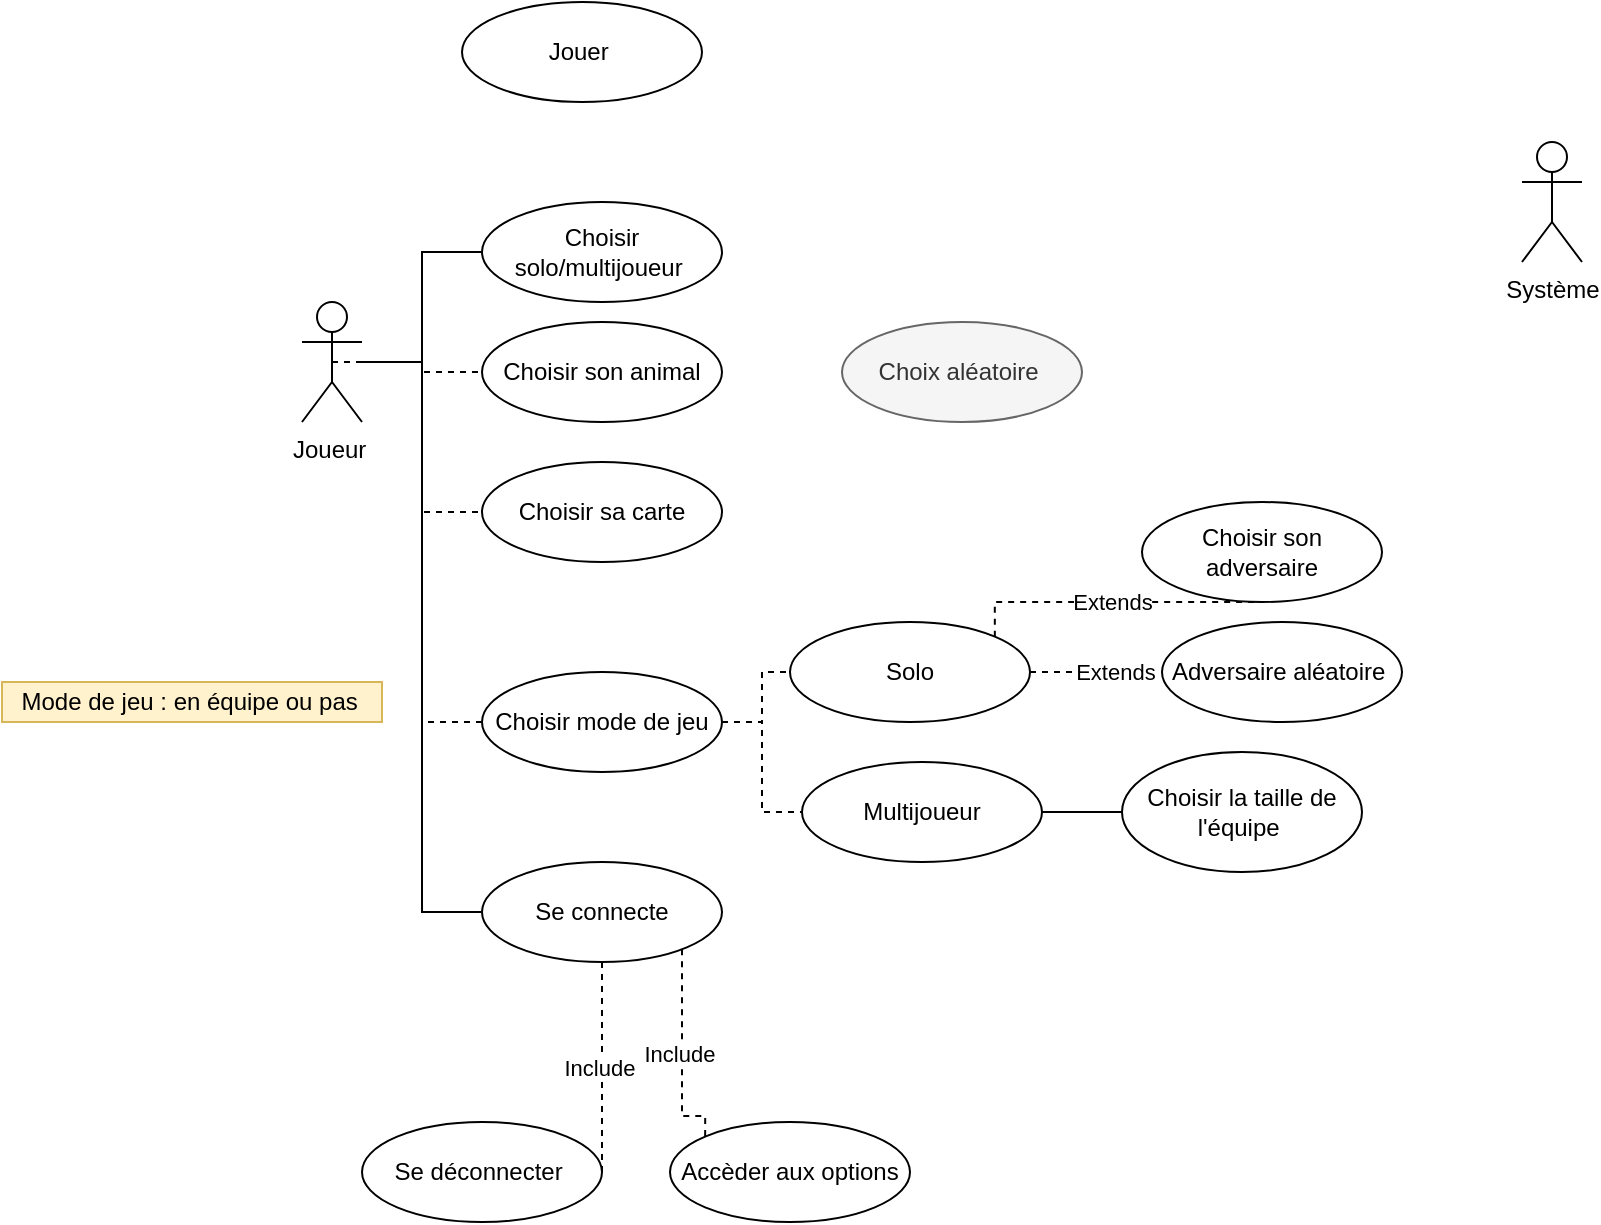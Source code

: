 <mxfile version="15.7.4" type="github">
  <diagram id="6MGdmcKs9yKgFIxDK5bO" name="Page-1">
    <mxGraphModel dx="1848" dy="567" grid="1" gridSize="10" guides="1" tooltips="1" connect="1" arrows="1" fold="1" page="1" pageScale="1" pageWidth="827" pageHeight="1169" math="0" shadow="0">
      <root>
        <mxCell id="0" />
        <mxCell id="1" parent="0" />
        <mxCell id="8IUe3LPVnhSWRVFbozZq-3" style="edgeStyle=orthogonalEdgeStyle;rounded=0;orthogonalLoop=1;jettySize=auto;html=1;endArrow=none;endFill=0;entryX=0;entryY=0.5;entryDx=0;entryDy=0;" edge="1" parent="1" source="8IUe3LPVnhSWRVFbozZq-1" target="8IUe3LPVnhSWRVFbozZq-4">
          <mxGeometry relative="1" as="geometry">
            <mxPoint x="210" y="380" as="targetPoint" />
          </mxGeometry>
        </mxCell>
        <mxCell id="8IUe3LPVnhSWRVFbozZq-36" style="edgeStyle=orthogonalEdgeStyle;rounded=0;orthogonalLoop=1;jettySize=auto;html=1;exitX=0.5;exitY=0.5;exitDx=0;exitDy=0;exitPerimeter=0;dashed=1;startArrow=none;startFill=0;endArrow=none;endFill=0;" edge="1" parent="1" source="8IUe3LPVnhSWRVFbozZq-1" target="8IUe3LPVnhSWRVFbozZq-8">
          <mxGeometry relative="1" as="geometry">
            <Array as="points">
              <mxPoint x="170" y="380" />
              <mxPoint x="170" y="560" />
            </Array>
          </mxGeometry>
        </mxCell>
        <mxCell id="8IUe3LPVnhSWRVFbozZq-37" style="edgeStyle=orthogonalEdgeStyle;rounded=0;orthogonalLoop=1;jettySize=auto;html=1;entryX=0;entryY=0.5;entryDx=0;entryDy=0;dashed=1;startArrow=none;startFill=0;endArrow=none;endFill=0;" edge="1" parent="1" source="8IUe3LPVnhSWRVFbozZq-1" target="8IUe3LPVnhSWRVFbozZq-24">
          <mxGeometry relative="1" as="geometry" />
        </mxCell>
        <mxCell id="8IUe3LPVnhSWRVFbozZq-1" value="Joueur&amp;nbsp;" style="shape=umlActor;verticalLabelPosition=bottom;verticalAlign=top;html=1;outlineConnect=0;" vertex="1" parent="1">
          <mxGeometry x="110" y="350" width="30" height="60" as="geometry" />
        </mxCell>
        <mxCell id="8IUe3LPVnhSWRVFbozZq-6" value="" style="edgeStyle=orthogonalEdgeStyle;rounded=0;orthogonalLoop=1;jettySize=auto;html=1;endArrow=none;endFill=0;" edge="1" parent="1" target="8IUe3LPVnhSWRVFbozZq-5">
          <mxGeometry relative="1" as="geometry">
            <mxPoint x="150" y="380" as="sourcePoint" />
            <Array as="points">
              <mxPoint x="170" y="380" />
              <mxPoint x="170" y="325" />
            </Array>
          </mxGeometry>
        </mxCell>
        <mxCell id="8IUe3LPVnhSWRVFbozZq-11" value="Include&amp;nbsp;" style="edgeStyle=orthogonalEdgeStyle;rounded=0;orthogonalLoop=1;jettySize=auto;html=1;endArrow=none;endFill=0;dashed=1;" edge="1" parent="1" source="8IUe3LPVnhSWRVFbozZq-4" target="8IUe3LPVnhSWRVFbozZq-10">
          <mxGeometry relative="1" as="geometry">
            <Array as="points">
              <mxPoint x="230" y="790" />
              <mxPoint x="190" y="790" />
            </Array>
          </mxGeometry>
        </mxCell>
        <mxCell id="8IUe3LPVnhSWRVFbozZq-12" value="Include&amp;nbsp;" style="edgeStyle=orthogonalEdgeStyle;rounded=0;orthogonalLoop=1;jettySize=auto;html=1;dashed=1;endArrow=none;endFill=0;entryX=0;entryY=0;entryDx=0;entryDy=0;" edge="1" parent="1" source="8IUe3LPVnhSWRVFbozZq-4" target="8IUe3LPVnhSWRVFbozZq-13">
          <mxGeometry relative="1" as="geometry">
            <mxPoint x="320" y="480" as="targetPoint" />
            <Array as="points">
              <mxPoint x="300" y="757" />
              <mxPoint x="311" y="757" />
            </Array>
          </mxGeometry>
        </mxCell>
        <mxCell id="8IUe3LPVnhSWRVFbozZq-4" value="Se connecte" style="ellipse;whiteSpace=wrap;html=1;" vertex="1" parent="1">
          <mxGeometry x="200" y="630" width="120" height="50" as="geometry" />
        </mxCell>
        <mxCell id="8IUe3LPVnhSWRVFbozZq-5" value="Choisir solo/multijoueur&amp;nbsp;" style="ellipse;whiteSpace=wrap;html=1;" vertex="1" parent="1">
          <mxGeometry x="200" y="300" width="120" height="50" as="geometry" />
        </mxCell>
        <mxCell id="8IUe3LPVnhSWRVFbozZq-7" value="Mode de jeu : en équipe ou pas&amp;nbsp;" style="text;html=1;align=center;verticalAlign=middle;resizable=0;points=[];autosize=1;strokeColor=#d6b656;fillColor=#fff2cc;" vertex="1" parent="1">
          <mxGeometry x="-40" y="540" width="190" height="20" as="geometry" />
        </mxCell>
        <mxCell id="8IUe3LPVnhSWRVFbozZq-34" style="edgeStyle=orthogonalEdgeStyle;rounded=0;orthogonalLoop=1;jettySize=auto;html=1;dashed=1;startArrow=none;startFill=0;endArrow=none;endFill=0;" edge="1" parent="1" source="8IUe3LPVnhSWRVFbozZq-8" target="8IUe3LPVnhSWRVFbozZq-14">
          <mxGeometry relative="1" as="geometry" />
        </mxCell>
        <mxCell id="8IUe3LPVnhSWRVFbozZq-35" style="edgeStyle=orthogonalEdgeStyle;rounded=0;orthogonalLoop=1;jettySize=auto;html=1;dashed=1;startArrow=none;startFill=0;endArrow=none;endFill=0;" edge="1" parent="1" source="8IUe3LPVnhSWRVFbozZq-8" target="8IUe3LPVnhSWRVFbozZq-18">
          <mxGeometry relative="1" as="geometry" />
        </mxCell>
        <mxCell id="8IUe3LPVnhSWRVFbozZq-8" value="Choisir mode de jeu" style="ellipse;whiteSpace=wrap;html=1;" vertex="1" parent="1">
          <mxGeometry x="200" y="535" width="120" height="50" as="geometry" />
        </mxCell>
        <mxCell id="8IUe3LPVnhSWRVFbozZq-10" value="Se déconnecter&amp;nbsp;" style="ellipse;whiteSpace=wrap;html=1;" vertex="1" parent="1">
          <mxGeometry x="140" y="760" width="120" height="50" as="geometry" />
        </mxCell>
        <mxCell id="8IUe3LPVnhSWRVFbozZq-13" value="Accèder aux options" style="ellipse;whiteSpace=wrap;html=1;" vertex="1" parent="1">
          <mxGeometry x="294" y="760" width="120" height="50" as="geometry" />
        </mxCell>
        <mxCell id="8IUe3LPVnhSWRVFbozZq-17" value="" style="edgeStyle=orthogonalEdgeStyle;rounded=0;orthogonalLoop=1;jettySize=auto;html=1;startArrow=none;startFill=0;endArrow=none;endFill=0;" edge="1" parent="1" source="8IUe3LPVnhSWRVFbozZq-14" target="8IUe3LPVnhSWRVFbozZq-16">
          <mxGeometry relative="1" as="geometry" />
        </mxCell>
        <mxCell id="8IUe3LPVnhSWRVFbozZq-14" value="Multijoueur" style="ellipse;whiteSpace=wrap;html=1;" vertex="1" parent="1">
          <mxGeometry x="360" y="580" width="120" height="50" as="geometry" />
        </mxCell>
        <mxCell id="8IUe3LPVnhSWRVFbozZq-16" value="Choisir la taille de l&#39;équipe&amp;nbsp;" style="ellipse;whiteSpace=wrap;html=1;" vertex="1" parent="1">
          <mxGeometry x="520" y="575" width="120" height="60" as="geometry" />
        </mxCell>
        <mxCell id="8IUe3LPVnhSWRVFbozZq-21" value="Extends" style="edgeStyle=orthogonalEdgeStyle;rounded=0;orthogonalLoop=1;jettySize=auto;html=1;startArrow=none;startFill=0;endArrow=none;endFill=0;dashed=1;exitX=1;exitY=0;exitDx=0;exitDy=0;" edge="1" parent="1" source="8IUe3LPVnhSWRVFbozZq-18" target="8IUe3LPVnhSWRVFbozZq-20">
          <mxGeometry relative="1" as="geometry">
            <Array as="points">
              <mxPoint x="457" y="500" />
              <mxPoint x="530" y="500" />
            </Array>
          </mxGeometry>
        </mxCell>
        <mxCell id="8IUe3LPVnhSWRVFbozZq-23" value="Extends&amp;nbsp;" style="edgeStyle=orthogonalEdgeStyle;rounded=0;orthogonalLoop=1;jettySize=auto;html=1;dashed=1;startArrow=none;startFill=0;endArrow=none;endFill=0;" edge="1" parent="1" source="8IUe3LPVnhSWRVFbozZq-18" target="8IUe3LPVnhSWRVFbozZq-22">
          <mxGeometry x="0.333" relative="1" as="geometry">
            <Array as="points" />
            <mxPoint as="offset" />
          </mxGeometry>
        </mxCell>
        <mxCell id="8IUe3LPVnhSWRVFbozZq-18" value="Solo" style="ellipse;whiteSpace=wrap;html=1;" vertex="1" parent="1">
          <mxGeometry x="354" y="510" width="120" height="50" as="geometry" />
        </mxCell>
        <mxCell id="8IUe3LPVnhSWRVFbozZq-20" value="Choisir son adversaire" style="ellipse;whiteSpace=wrap;html=1;" vertex="1" parent="1">
          <mxGeometry x="530" y="450" width="120" height="50" as="geometry" />
        </mxCell>
        <mxCell id="8IUe3LPVnhSWRVFbozZq-22" value="Adversaire aléatoire&amp;nbsp;" style="ellipse;whiteSpace=wrap;html=1;" vertex="1" parent="1">
          <mxGeometry x="540" y="510" width="120" height="50" as="geometry" />
        </mxCell>
        <mxCell id="8IUe3LPVnhSWRVFbozZq-29" value="" style="edgeStyle=orthogonalEdgeStyle;rounded=0;orthogonalLoop=1;jettySize=auto;html=1;dashed=1;startArrow=none;startFill=0;endArrow=none;endFill=0;" edge="1" parent="1" target="8IUe3LPVnhSWRVFbozZq-28">
          <mxGeometry relative="1" as="geometry">
            <mxPoint x="150" y="380" as="sourcePoint" />
            <Array as="points">
              <mxPoint x="170" y="380" />
              <mxPoint x="170" y="455" />
            </Array>
          </mxGeometry>
        </mxCell>
        <mxCell id="8IUe3LPVnhSWRVFbozZq-24" value="Choisir son animal" style="ellipse;whiteSpace=wrap;html=1;" vertex="1" parent="1">
          <mxGeometry x="200" y="360" width="120" height="50" as="geometry" />
        </mxCell>
        <mxCell id="8IUe3LPVnhSWRVFbozZq-26" value="Choix aléatoire&amp;nbsp;" style="ellipse;whiteSpace=wrap;html=1;fillColor=#f5f5f5;strokeColor=#666666;fontColor=#333333;" vertex="1" parent="1">
          <mxGeometry x="380" y="360" width="120" height="50" as="geometry" />
        </mxCell>
        <mxCell id="8IUe3LPVnhSWRVFbozZq-28" value="Choisir sa carte" style="ellipse;whiteSpace=wrap;html=1;" vertex="1" parent="1">
          <mxGeometry x="200" y="430" width="120" height="50" as="geometry" />
        </mxCell>
        <mxCell id="8IUe3LPVnhSWRVFbozZq-32" value="Jouer&amp;nbsp;" style="ellipse;whiteSpace=wrap;html=1;" vertex="1" parent="1">
          <mxGeometry x="190" y="200" width="120" height="50" as="geometry" />
        </mxCell>
        <mxCell id="8IUe3LPVnhSWRVFbozZq-38" value="Système" style="shape=umlActor;verticalLabelPosition=bottom;verticalAlign=top;html=1;outlineConnect=0;" vertex="1" parent="1">
          <mxGeometry x="720" y="270" width="30" height="60" as="geometry" />
        </mxCell>
      </root>
    </mxGraphModel>
  </diagram>
</mxfile>
